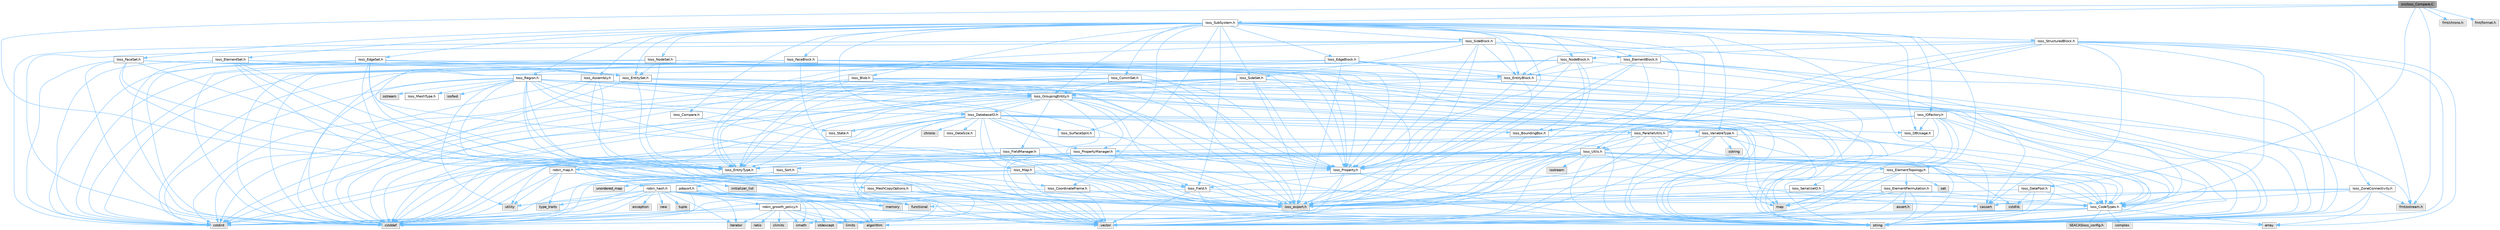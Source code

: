 digraph "src/Ioss_Compare.C"
{
 // INTERACTIVE_SVG=YES
 // LATEX_PDF_SIZE
  bgcolor="transparent";
  edge [fontname=Helvetica,fontsize=10,labelfontname=Helvetica,labelfontsize=10];
  node [fontname=Helvetica,fontsize=10,shape=box,height=0.2,width=0.4];
  Node1 [id="Node000001",label="src/Ioss_Compare.C",height=0.2,width=0.4,color="gray40", fillcolor="grey60", style="filled", fontcolor="black",tooltip=" "];
  Node1 -> Node2 [id="edge1_Node000001_Node000002",color="steelblue1",style="solid",tooltip=" "];
  Node2 [id="Node000002",label="Ioss_DataPool.h",height=0.2,width=0.4,color="grey40", fillcolor="white", style="filled",URL="$Ioss__DataPool_8h.html",tooltip=" "];
  Node2 -> Node3 [id="edge2_Node000002_Node000003",color="steelblue1",style="solid",tooltip=" "];
  Node3 [id="Node000003",label="ioss_export.h",height=0.2,width=0.4,color="grey60", fillcolor="#E0E0E0", style="filled",tooltip=" "];
  Node2 -> Node4 [id="edge3_Node000002_Node000004",color="steelblue1",style="solid",tooltip=" "];
  Node4 [id="Node000004",label="Ioss_CodeTypes.h",height=0.2,width=0.4,color="grey40", fillcolor="white", style="filled",URL="$Ioss__CodeTypes_8h.html",tooltip=" "];
  Node4 -> Node5 [id="edge4_Node000004_Node000005",color="steelblue1",style="solid",tooltip=" "];
  Node5 [id="Node000005",label="array",height=0.2,width=0.4,color="grey60", fillcolor="#E0E0E0", style="filled",tooltip=" "];
  Node4 -> Node6 [id="edge5_Node000004_Node000006",color="steelblue1",style="solid",tooltip=" "];
  Node6 [id="Node000006",label="cstddef",height=0.2,width=0.4,color="grey60", fillcolor="#E0E0E0", style="filled",tooltip=" "];
  Node4 -> Node7 [id="edge6_Node000004_Node000007",color="steelblue1",style="solid",tooltip=" "];
  Node7 [id="Node000007",label="cstdint",height=0.2,width=0.4,color="grey60", fillcolor="#E0E0E0", style="filled",tooltip=" "];
  Node4 -> Node8 [id="edge7_Node000004_Node000008",color="steelblue1",style="solid",tooltip=" "];
  Node8 [id="Node000008",label="string",height=0.2,width=0.4,color="grey60", fillcolor="#E0E0E0", style="filled",tooltip=" "];
  Node4 -> Node9 [id="edge8_Node000004_Node000009",color="steelblue1",style="solid",tooltip=" "];
  Node9 [id="Node000009",label="vector",height=0.2,width=0.4,color="grey60", fillcolor="#E0E0E0", style="filled",tooltip=" "];
  Node4 -> Node10 [id="edge9_Node000004_Node000010",color="steelblue1",style="solid",tooltip=" "];
  Node10 [id="Node000010",label="SEACASIoss_config.h",height=0.2,width=0.4,color="grey60", fillcolor="#E0E0E0", style="filled",tooltip=" "];
  Node4 -> Node11 [id="edge10_Node000004_Node000011",color="steelblue1",style="solid",tooltip=" "];
  Node11 [id="Node000011",label="complex",height=0.2,width=0.4,color="grey60", fillcolor="#E0E0E0", style="filled",tooltip=" "];
  Node2 -> Node12 [id="edge11_Node000002_Node000012",color="steelblue1",style="solid",tooltip=" "];
  Node12 [id="Node000012",label="cstdlib",height=0.2,width=0.4,color="grey60", fillcolor="#E0E0E0", style="filled",tooltip=" "];
  Node2 -> Node9 [id="edge12_Node000002_Node000009",color="steelblue1",style="solid",tooltip=" "];
  Node1 -> Node13 [id="edge13_Node000001_Node000013",color="steelblue1",style="solid",tooltip=" "];
  Node13 [id="Node000013",label="Ioss_MeshCopyOptions.h",height=0.2,width=0.4,color="grey40", fillcolor="white", style="filled",URL="$Ioss__MeshCopyOptions_8h.html",tooltip=" "];
  Node13 -> Node9 [id="edge14_Node000013_Node000009",color="steelblue1",style="solid",tooltip=" "];
  Node13 -> Node3 [id="edge15_Node000013_Node000003",color="steelblue1",style="solid",tooltip=" "];
  Node1 -> Node14 [id="edge16_Node000001_Node000014",color="steelblue1",style="solid",tooltip=" "];
  Node14 [id="Node000014",label="Ioss_SubSystem.h",height=0.2,width=0.4,color="grey40", fillcolor="white", style="filled",URL="$Ioss__SubSystem_8h.html",tooltip=" "];
  Node14 -> Node15 [id="edge17_Node000014_Node000015",color="steelblue1",style="solid",tooltip=" "];
  Node15 [id="Node000015",label="Ioss_Assembly.h",height=0.2,width=0.4,color="grey40", fillcolor="white", style="filled",URL="$Ioss__Assembly_8h.html",tooltip=" "];
  Node15 -> Node3 [id="edge18_Node000015_Node000003",color="steelblue1",style="solid",tooltip=" "];
  Node15 -> Node16 [id="edge19_Node000015_Node000016",color="steelblue1",style="solid",tooltip=" "];
  Node16 [id="Node000016",label="Ioss_EntityType.h",height=0.2,width=0.4,color="grey40", fillcolor="white", style="filled",URL="$Ioss__EntityType_8h.html",tooltip=" "];
  Node15 -> Node17 [id="edge20_Node000015_Node000017",color="steelblue1",style="solid",tooltip=" "];
  Node17 [id="Node000017",label="Ioss_Property.h",height=0.2,width=0.4,color="grey40", fillcolor="white", style="filled",URL="$Ioss__Property_8h.html",tooltip=" "];
  Node17 -> Node3 [id="edge21_Node000017_Node000003",color="steelblue1",style="solid",tooltip=" "];
  Node17 -> Node7 [id="edge22_Node000017_Node000007",color="steelblue1",style="solid",tooltip=" "];
  Node17 -> Node8 [id="edge23_Node000017_Node000008",color="steelblue1",style="solid",tooltip=" "];
  Node17 -> Node9 [id="edge24_Node000017_Node000009",color="steelblue1",style="solid",tooltip=" "];
  Node15 -> Node18 [id="edge25_Node000015_Node000018",color="steelblue1",style="solid",tooltip=" "];
  Node18 [id="Node000018",label="Ioss_GroupingEntity.h",height=0.2,width=0.4,color="grey40", fillcolor="white", style="filled",URL="$Ioss__GroupingEntity_8h.html",tooltip=" "];
  Node18 -> Node3 [id="edge26_Node000018_Node000003",color="steelblue1",style="solid",tooltip=" "];
  Node18 -> Node4 [id="edge27_Node000018_Node000004",color="steelblue1",style="solid",tooltip=" "];
  Node18 -> Node19 [id="edge28_Node000018_Node000019",color="steelblue1",style="solid",tooltip=" "];
  Node19 [id="Node000019",label="Ioss_DatabaseIO.h",height=0.2,width=0.4,color="grey40", fillcolor="white", style="filled",URL="$Ioss__DatabaseIO_8h.html",tooltip=" "];
  Node19 -> Node3 [id="edge29_Node000019_Node000003",color="steelblue1",style="solid",tooltip=" "];
  Node19 -> Node20 [id="edge30_Node000019_Node000020",color="steelblue1",style="solid",tooltip=" "];
  Node20 [id="Node000020",label="Ioss_BoundingBox.h",height=0.2,width=0.4,color="grey40", fillcolor="white", style="filled",URL="$Ioss__BoundingBox_8h.html",tooltip=" "];
  Node20 -> Node3 [id="edge31_Node000020_Node000003",color="steelblue1",style="solid",tooltip=" "];
  Node19 -> Node4 [id="edge32_Node000019_Node000004",color="steelblue1",style="solid",tooltip=" "];
  Node19 -> Node21 [id="edge33_Node000019_Node000021",color="steelblue1",style="solid",tooltip=" "];
  Node21 [id="Node000021",label="Ioss_DBUsage.h",height=0.2,width=0.4,color="grey40", fillcolor="white", style="filled",URL="$Ioss__DBUsage_8h.html",tooltip=" "];
  Node19 -> Node22 [id="edge34_Node000019_Node000022",color="steelblue1",style="solid",tooltip=" "];
  Node22 [id="Node000022",label="Ioss_DataSize.h",height=0.2,width=0.4,color="grey40", fillcolor="white", style="filled",URL="$Ioss__DataSize_8h.html",tooltip=" "];
  Node19 -> Node16 [id="edge35_Node000019_Node000016",color="steelblue1",style="solid",tooltip=" "];
  Node19 -> Node23 [id="edge36_Node000019_Node000023",color="steelblue1",style="solid",tooltip=" "];
  Node23 [id="Node000023",label="Ioss_Map.h",height=0.2,width=0.4,color="grey40", fillcolor="white", style="filled",URL="$Ioss__Map_8h.html",tooltip=" "];
  Node23 -> Node3 [id="edge37_Node000023_Node000003",color="steelblue1",style="solid",tooltip=" "];
  Node23 -> Node4 [id="edge38_Node000023_Node000004",color="steelblue1",style="solid",tooltip=" "];
  Node23 -> Node24 [id="edge39_Node000023_Node000024",color="steelblue1",style="solid",tooltip=" "];
  Node24 [id="Node000024",label="Ioss_Field.h",height=0.2,width=0.4,color="grey40", fillcolor="white", style="filled",URL="$Ioss__Field_8h.html",tooltip=" "];
  Node24 -> Node3 [id="edge40_Node000024_Node000003",color="steelblue1",style="solid",tooltip=" "];
  Node24 -> Node4 [id="edge41_Node000024_Node000004",color="steelblue1",style="solid",tooltip=" "];
  Node24 -> Node6 [id="edge42_Node000024_Node000006",color="steelblue1",style="solid",tooltip=" "];
  Node24 -> Node8 [id="edge43_Node000024_Node000008",color="steelblue1",style="solid",tooltip=" "];
  Node24 -> Node9 [id="edge44_Node000024_Node000009",color="steelblue1",style="solid",tooltip=" "];
  Node23 -> Node6 [id="edge45_Node000023_Node000006",color="steelblue1",style="solid",tooltip=" "];
  Node23 -> Node7 [id="edge46_Node000023_Node000007",color="steelblue1",style="solid",tooltip=" "];
  Node23 -> Node8 [id="edge47_Node000023_Node000008",color="steelblue1",style="solid",tooltip=" "];
  Node23 -> Node9 [id="edge48_Node000023_Node000009",color="steelblue1",style="solid",tooltip=" "];
  Node23 -> Node25 [id="edge49_Node000023_Node000025",color="steelblue1",style="solid",tooltip=" "];
  Node25 [id="Node000025",label="unordered_map",height=0.2,width=0.4,color="grey60", fillcolor="#E0E0E0", style="filled",tooltip=" "];
  Node19 -> Node26 [id="edge50_Node000019_Node000026",color="steelblue1",style="solid",tooltip=" "];
  Node26 [id="Node000026",label="Ioss_ParallelUtils.h",height=0.2,width=0.4,color="grey40", fillcolor="white", style="filled",URL="$Ioss__ParallelUtils_8h.html",tooltip=" "];
  Node26 -> Node3 [id="edge51_Node000026_Node000003",color="steelblue1",style="solid",tooltip=" "];
  Node26 -> Node4 [id="edge52_Node000026_Node000004",color="steelblue1",style="solid",tooltip=" "];
  Node26 -> Node27 [id="edge53_Node000026_Node000027",color="steelblue1",style="solid",tooltip=" "];
  Node27 [id="Node000027",label="Ioss_Utils.h",height=0.2,width=0.4,color="grey40", fillcolor="white", style="filled",URL="$Ioss__Utils_8h.html",tooltip=" "];
  Node27 -> Node3 [id="edge54_Node000027_Node000003",color="steelblue1",style="solid",tooltip=" "];
  Node27 -> Node4 [id="edge55_Node000027_Node000004",color="steelblue1",style="solid",tooltip=" "];
  Node27 -> Node28 [id="edge56_Node000027_Node000028",color="steelblue1",style="solid",tooltip=" "];
  Node28 [id="Node000028",label="Ioss_ElementTopology.h",height=0.2,width=0.4,color="grey40", fillcolor="white", style="filled",URL="$Ioss__ElementTopology_8h.html",tooltip=" "];
  Node28 -> Node3 [id="edge57_Node000028_Node000003",color="steelblue1",style="solid",tooltip=" "];
  Node28 -> Node4 [id="edge58_Node000028_Node000004",color="steelblue1",style="solid",tooltip=" "];
  Node28 -> Node29 [id="edge59_Node000028_Node000029",color="steelblue1",style="solid",tooltip=" "];
  Node29 [id="Node000029",label="Ioss_ElementPermutation.h",height=0.2,width=0.4,color="grey40", fillcolor="white", style="filled",URL="$Ioss__ElementPermutation_8h.html",tooltip=" "];
  Node29 -> Node3 [id="edge60_Node000029_Node000003",color="steelblue1",style="solid",tooltip=" "];
  Node29 -> Node4 [id="edge61_Node000029_Node000004",color="steelblue1",style="solid",tooltip=" "];
  Node29 -> Node30 [id="edge62_Node000029_Node000030",color="steelblue1",style="solid",tooltip=" "];
  Node30 [id="Node000030",label="assert.h",height=0.2,width=0.4,color="grey60", fillcolor="#E0E0E0", style="filled",tooltip=" "];
  Node29 -> Node31 [id="edge63_Node000029_Node000031",color="steelblue1",style="solid",tooltip=" "];
  Node31 [id="Node000031",label="limits",height=0.2,width=0.4,color="grey60", fillcolor="#E0E0E0", style="filled",tooltip=" "];
  Node29 -> Node32 [id="edge64_Node000029_Node000032",color="steelblue1",style="solid",tooltip=" "];
  Node32 [id="Node000032",label="map",height=0.2,width=0.4,color="grey60", fillcolor="#E0E0E0", style="filled",tooltip=" "];
  Node29 -> Node8 [id="edge65_Node000029_Node000008",color="steelblue1",style="solid",tooltip=" "];
  Node29 -> Node9 [id="edge66_Node000029_Node000009",color="steelblue1",style="solid",tooltip=" "];
  Node28 -> Node32 [id="edge67_Node000028_Node000032",color="steelblue1",style="solid",tooltip=" "];
  Node28 -> Node33 [id="edge68_Node000028_Node000033",color="steelblue1",style="solid",tooltip=" "];
  Node33 [id="Node000033",label="set",height=0.2,width=0.4,color="grey60", fillcolor="#E0E0E0", style="filled",tooltip=" "];
  Node28 -> Node8 [id="edge69_Node000028_Node000008",color="steelblue1",style="solid",tooltip=" "];
  Node28 -> Node9 [id="edge70_Node000028_Node000009",color="steelblue1",style="solid",tooltip=" "];
  Node27 -> Node16 [id="edge71_Node000027_Node000016",color="steelblue1",style="solid",tooltip=" "];
  Node27 -> Node24 [id="edge72_Node000027_Node000024",color="steelblue1",style="solid",tooltip=" "];
  Node27 -> Node17 [id="edge73_Node000027_Node000017",color="steelblue1",style="solid",tooltip=" "];
  Node27 -> Node34 [id="edge74_Node000027_Node000034",color="steelblue1",style="solid",tooltip=" "];
  Node34 [id="Node000034",label="Ioss_Sort.h",height=0.2,width=0.4,color="grey40", fillcolor="white", style="filled",URL="$Ioss__Sort_8h.html",tooltip=" "];
  Node34 -> Node35 [id="edge75_Node000034_Node000035",color="steelblue1",style="solid",tooltip=" "];
  Node35 [id="Node000035",label="pdqsort.h",height=0.2,width=0.4,color="grey40", fillcolor="white", style="filled",URL="$pdqsort_8h.html",tooltip=" "];
  Node35 -> Node36 [id="edge76_Node000035_Node000036",color="steelblue1",style="solid",tooltip=" "];
  Node36 [id="Node000036",label="algorithm",height=0.2,width=0.4,color="grey60", fillcolor="#E0E0E0", style="filled",tooltip=" "];
  Node35 -> Node6 [id="edge77_Node000035_Node000006",color="steelblue1",style="solid",tooltip=" "];
  Node35 -> Node37 [id="edge78_Node000035_Node000037",color="steelblue1",style="solid",tooltip=" "];
  Node37 [id="Node000037",label="functional",height=0.2,width=0.4,color="grey60", fillcolor="#E0E0E0", style="filled",tooltip=" "];
  Node35 -> Node38 [id="edge79_Node000035_Node000038",color="steelblue1",style="solid",tooltip=" "];
  Node38 [id="Node000038",label="iterator",height=0.2,width=0.4,color="grey60", fillcolor="#E0E0E0", style="filled",tooltip=" "];
  Node35 -> Node39 [id="edge80_Node000035_Node000039",color="steelblue1",style="solid",tooltip=" "];
  Node39 [id="Node000039",label="utility",height=0.2,width=0.4,color="grey60", fillcolor="#E0E0E0", style="filled",tooltip=" "];
  Node34 -> Node6 [id="edge81_Node000034_Node000006",color="steelblue1",style="solid",tooltip=" "];
  Node34 -> Node9 [id="edge82_Node000034_Node000009",color="steelblue1",style="solid",tooltip=" "];
  Node27 -> Node36 [id="edge83_Node000027_Node000036",color="steelblue1",style="solid",tooltip=" "];
  Node27 -> Node40 [id="edge84_Node000027_Node000040",color="steelblue1",style="solid",tooltip=" "];
  Node40 [id="Node000040",label="cassert",height=0.2,width=0.4,color="grey60", fillcolor="#E0E0E0", style="filled",tooltip=" "];
  Node27 -> Node41 [id="edge85_Node000027_Node000041",color="steelblue1",style="solid",tooltip=" "];
  Node41 [id="Node000041",label="cmath",height=0.2,width=0.4,color="grey60", fillcolor="#E0E0E0", style="filled",tooltip=" "];
  Node27 -> Node6 [id="edge86_Node000027_Node000006",color="steelblue1",style="solid",tooltip=" "];
  Node27 -> Node7 [id="edge87_Node000027_Node000007",color="steelblue1",style="solid",tooltip=" "];
  Node27 -> Node12 [id="edge88_Node000027_Node000012",color="steelblue1",style="solid",tooltip=" "];
  Node27 -> Node42 [id="edge89_Node000027_Node000042",color="steelblue1",style="solid",tooltip=" "];
  Node42 [id="Node000042",label="iostream",height=0.2,width=0.4,color="grey60", fillcolor="#E0E0E0", style="filled",tooltip=" "];
  Node27 -> Node43 [id="edge90_Node000027_Node000043",color="steelblue1",style="solid",tooltip=" "];
  Node43 [id="Node000043",label="stdexcept",height=0.2,width=0.4,color="grey60", fillcolor="#E0E0E0", style="filled",tooltip=" "];
  Node27 -> Node8 [id="edge91_Node000027_Node000008",color="steelblue1",style="solid",tooltip=" "];
  Node27 -> Node9 [id="edge92_Node000027_Node000009",color="steelblue1",style="solid",tooltip=" "];
  Node26 -> Node40 [id="edge93_Node000026_Node000040",color="steelblue1",style="solid",tooltip=" "];
  Node26 -> Node6 [id="edge94_Node000026_Node000006",color="steelblue1",style="solid",tooltip=" "];
  Node26 -> Node8 [id="edge95_Node000026_Node000008",color="steelblue1",style="solid",tooltip=" "];
  Node26 -> Node9 [id="edge96_Node000026_Node000009",color="steelblue1",style="solid",tooltip=" "];
  Node19 -> Node44 [id="edge97_Node000019_Node000044",color="steelblue1",style="solid",tooltip=" "];
  Node44 [id="Node000044",label="Ioss_PropertyManager.h",height=0.2,width=0.4,color="grey40", fillcolor="white", style="filled",URL="$Ioss__PropertyManager_8h.html",tooltip=" "];
  Node44 -> Node3 [id="edge98_Node000044_Node000003",color="steelblue1",style="solid",tooltip=" "];
  Node44 -> Node4 [id="edge99_Node000044_Node000004",color="steelblue1",style="solid",tooltip=" "];
  Node44 -> Node17 [id="edge100_Node000044_Node000017",color="steelblue1",style="solid",tooltip=" "];
  Node44 -> Node6 [id="edge101_Node000044_Node000006",color="steelblue1",style="solid",tooltip=" "];
  Node44 -> Node8 [id="edge102_Node000044_Node000008",color="steelblue1",style="solid",tooltip=" "];
  Node44 -> Node9 [id="edge103_Node000044_Node000009",color="steelblue1",style="solid",tooltip=" "];
  Node44 -> Node45 [id="edge104_Node000044_Node000045",color="steelblue1",style="solid",tooltip=" "];
  Node45 [id="Node000045",label="robin_map.h",height=0.2,width=0.4,color="grey40", fillcolor="white", style="filled",URL="$robin__map_8h.html",tooltip=" "];
  Node45 -> Node6 [id="edge105_Node000045_Node000006",color="steelblue1",style="solid",tooltip=" "];
  Node45 -> Node37 [id="edge106_Node000045_Node000037",color="steelblue1",style="solid",tooltip=" "];
  Node45 -> Node46 [id="edge107_Node000045_Node000046",color="steelblue1",style="solid",tooltip=" "];
  Node46 [id="Node000046",label="initializer_list",height=0.2,width=0.4,color="grey60", fillcolor="#E0E0E0", style="filled",tooltip=" "];
  Node45 -> Node47 [id="edge108_Node000045_Node000047",color="steelblue1",style="solid",tooltip=" "];
  Node47 [id="Node000047",label="memory",height=0.2,width=0.4,color="grey60", fillcolor="#E0E0E0", style="filled",tooltip=" "];
  Node45 -> Node48 [id="edge109_Node000045_Node000048",color="steelblue1",style="solid",tooltip=" "];
  Node48 [id="Node000048",label="type_traits",height=0.2,width=0.4,color="grey60", fillcolor="#E0E0E0", style="filled",tooltip=" "];
  Node45 -> Node39 [id="edge110_Node000045_Node000039",color="steelblue1",style="solid",tooltip=" "];
  Node45 -> Node49 [id="edge111_Node000045_Node000049",color="steelblue1",style="solid",tooltip=" "];
  Node49 [id="Node000049",label="robin_hash.h",height=0.2,width=0.4,color="grey40", fillcolor="white", style="filled",URL="$robin__hash_8h.html",tooltip=" "];
  Node49 -> Node36 [id="edge112_Node000049_Node000036",color="steelblue1",style="solid",tooltip=" "];
  Node49 -> Node40 [id="edge113_Node000049_Node000040",color="steelblue1",style="solid",tooltip=" "];
  Node49 -> Node41 [id="edge114_Node000049_Node000041",color="steelblue1",style="solid",tooltip=" "];
  Node49 -> Node6 [id="edge115_Node000049_Node000006",color="steelblue1",style="solid",tooltip=" "];
  Node49 -> Node7 [id="edge116_Node000049_Node000007",color="steelblue1",style="solid",tooltip=" "];
  Node49 -> Node50 [id="edge117_Node000049_Node000050",color="steelblue1",style="solid",tooltip=" "];
  Node50 [id="Node000050",label="exception",height=0.2,width=0.4,color="grey60", fillcolor="#E0E0E0", style="filled",tooltip=" "];
  Node49 -> Node38 [id="edge118_Node000049_Node000038",color="steelblue1",style="solid",tooltip=" "];
  Node49 -> Node31 [id="edge119_Node000049_Node000031",color="steelblue1",style="solid",tooltip=" "];
  Node49 -> Node47 [id="edge120_Node000049_Node000047",color="steelblue1",style="solid",tooltip=" "];
  Node49 -> Node51 [id="edge121_Node000049_Node000051",color="steelblue1",style="solid",tooltip=" "];
  Node51 [id="Node000051",label="new",height=0.2,width=0.4,color="grey60", fillcolor="#E0E0E0", style="filled",tooltip=" "];
  Node49 -> Node43 [id="edge122_Node000049_Node000043",color="steelblue1",style="solid",tooltip=" "];
  Node49 -> Node52 [id="edge123_Node000049_Node000052",color="steelblue1",style="solid",tooltip=" "];
  Node52 [id="Node000052",label="tuple",height=0.2,width=0.4,color="grey60", fillcolor="#E0E0E0", style="filled",tooltip=" "];
  Node49 -> Node48 [id="edge124_Node000049_Node000048",color="steelblue1",style="solid",tooltip=" "];
  Node49 -> Node39 [id="edge125_Node000049_Node000039",color="steelblue1",style="solid",tooltip=" "];
  Node49 -> Node9 [id="edge126_Node000049_Node000009",color="steelblue1",style="solid",tooltip=" "];
  Node49 -> Node53 [id="edge127_Node000049_Node000053",color="steelblue1",style="solid",tooltip=" "];
  Node53 [id="Node000053",label="robin_growth_policy.h",height=0.2,width=0.4,color="grey40", fillcolor="white", style="filled",URL="$robin__growth__policy_8h.html",tooltip=" "];
  Node53 -> Node36 [id="edge128_Node000053_Node000036",color="steelblue1",style="solid",tooltip=" "];
  Node53 -> Node5 [id="edge129_Node000053_Node000005",color="steelblue1",style="solid",tooltip=" "];
  Node53 -> Node54 [id="edge130_Node000053_Node000054",color="steelblue1",style="solid",tooltip=" "];
  Node54 [id="Node000054",label="climits",height=0.2,width=0.4,color="grey60", fillcolor="#E0E0E0", style="filled",tooltip=" "];
  Node53 -> Node41 [id="edge131_Node000053_Node000041",color="steelblue1",style="solid",tooltip=" "];
  Node53 -> Node6 [id="edge132_Node000053_Node000006",color="steelblue1",style="solid",tooltip=" "];
  Node53 -> Node7 [id="edge133_Node000053_Node000007",color="steelblue1",style="solid",tooltip=" "];
  Node53 -> Node38 [id="edge134_Node000053_Node000038",color="steelblue1",style="solid",tooltip=" "];
  Node53 -> Node31 [id="edge135_Node000053_Node000031",color="steelblue1",style="solid",tooltip=" "];
  Node53 -> Node55 [id="edge136_Node000053_Node000055",color="steelblue1",style="solid",tooltip=" "];
  Node55 [id="Node000055",label="ratio",height=0.2,width=0.4,color="grey60", fillcolor="#E0E0E0", style="filled",tooltip=" "];
  Node53 -> Node43 [id="edge137_Node000053_Node000043",color="steelblue1",style="solid",tooltip=" "];
  Node19 -> Node56 [id="edge138_Node000019_Node000056",color="steelblue1",style="solid",tooltip=" "];
  Node56 [id="Node000056",label="Ioss_State.h",height=0.2,width=0.4,color="grey40", fillcolor="white", style="filled",URL="$Ioss__State_8h.html",tooltip=" "];
  Node19 -> Node57 [id="edge139_Node000019_Node000057",color="steelblue1",style="solid",tooltip=" "];
  Node57 [id="Node000057",label="Ioss_SurfaceSplit.h",height=0.2,width=0.4,color="grey40", fillcolor="white", style="filled",URL="$Ioss__SurfaceSplit_8h.html",tooltip=" "];
  Node19 -> Node58 [id="edge140_Node000019_Node000058",color="steelblue1",style="solid",tooltip=" "];
  Node58 [id="Node000058",label="chrono",height=0.2,width=0.4,color="grey60", fillcolor="#E0E0E0", style="filled",tooltip=" "];
  Node19 -> Node6 [id="edge141_Node000019_Node000006",color="steelblue1",style="solid",tooltip=" "];
  Node19 -> Node7 [id="edge142_Node000019_Node000007",color="steelblue1",style="solid",tooltip=" "];
  Node19 -> Node32 [id="edge143_Node000019_Node000032",color="steelblue1",style="solid",tooltip=" "];
  Node19 -> Node8 [id="edge144_Node000019_Node000008",color="steelblue1",style="solid",tooltip=" "];
  Node19 -> Node39 [id="edge145_Node000019_Node000039",color="steelblue1",style="solid",tooltip=" "];
  Node19 -> Node9 [id="edge146_Node000019_Node000009",color="steelblue1",style="solid",tooltip=" "];
  Node18 -> Node16 [id="edge147_Node000018_Node000016",color="steelblue1",style="solid",tooltip=" "];
  Node18 -> Node24 [id="edge148_Node000018_Node000024",color="steelblue1",style="solid",tooltip=" "];
  Node18 -> Node59 [id="edge149_Node000018_Node000059",color="steelblue1",style="solid",tooltip=" "];
  Node59 [id="Node000059",label="Ioss_FieldManager.h",height=0.2,width=0.4,color="grey40", fillcolor="white", style="filled",URL="$Ioss__FieldManager_8h.html",tooltip=" "];
  Node59 -> Node3 [id="edge150_Node000059_Node000003",color="steelblue1",style="solid",tooltip=" "];
  Node59 -> Node4 [id="edge151_Node000059_Node000004",color="steelblue1",style="solid",tooltip=" "];
  Node59 -> Node24 [id="edge152_Node000059_Node000024",color="steelblue1",style="solid",tooltip=" "];
  Node59 -> Node6 [id="edge153_Node000059_Node000006",color="steelblue1",style="solid",tooltip=" "];
  Node59 -> Node8 [id="edge154_Node000059_Node000008",color="steelblue1",style="solid",tooltip=" "];
  Node59 -> Node9 [id="edge155_Node000059_Node000009",color="steelblue1",style="solid",tooltip=" "];
  Node59 -> Node45 [id="edge156_Node000059_Node000045",color="steelblue1",style="solid",tooltip=" "];
  Node18 -> Node17 [id="edge157_Node000018_Node000017",color="steelblue1",style="solid",tooltip=" "];
  Node18 -> Node44 [id="edge158_Node000018_Node000044",color="steelblue1",style="solid",tooltip=" "];
  Node18 -> Node56 [id="edge159_Node000018_Node000056",color="steelblue1",style="solid",tooltip=" "];
  Node18 -> Node60 [id="edge160_Node000018_Node000060",color="steelblue1",style="solid",tooltip=" "];
  Node60 [id="Node000060",label="Ioss_VariableType.h",height=0.2,width=0.4,color="grey40", fillcolor="white", style="filled",URL="$Ioss__VariableType_8h.html",tooltip=" "];
  Node60 -> Node3 [id="edge161_Node000060_Node000003",color="steelblue1",style="solid",tooltip=" "];
  Node60 -> Node4 [id="edge162_Node000060_Node000004",color="steelblue1",style="solid",tooltip=" "];
  Node60 -> Node27 [id="edge163_Node000060_Node000027",color="steelblue1",style="solid",tooltip=" "];
  Node60 -> Node61 [id="edge164_Node000060_Node000061",color="steelblue1",style="solid",tooltip=" "];
  Node61 [id="Node000061",label="cstring",height=0.2,width=0.4,color="grey60", fillcolor="#E0E0E0", style="filled",tooltip=" "];
  Node60 -> Node37 [id="edge165_Node000060_Node000037",color="steelblue1",style="solid",tooltip=" "];
  Node60 -> Node32 [id="edge166_Node000060_Node000032",color="steelblue1",style="solid",tooltip=" "];
  Node60 -> Node8 [id="edge167_Node000060_Node000008",color="steelblue1",style="solid",tooltip=" "];
  Node60 -> Node9 [id="edge168_Node000060_Node000009",color="steelblue1",style="solid",tooltip=" "];
  Node18 -> Node6 [id="edge169_Node000018_Node000006",color="steelblue1",style="solid",tooltip=" "];
  Node18 -> Node7 [id="edge170_Node000018_Node000007",color="steelblue1",style="solid",tooltip=" "];
  Node18 -> Node8 [id="edge171_Node000018_Node000008",color="steelblue1",style="solid",tooltip=" "];
  Node18 -> Node9 [id="edge172_Node000018_Node000009",color="steelblue1",style="solid",tooltip=" "];
  Node15 -> Node6 [id="edge173_Node000015_Node000006",color="steelblue1",style="solid",tooltip=" "];
  Node15 -> Node7 [id="edge174_Node000015_Node000007",color="steelblue1",style="solid",tooltip=" "];
  Node15 -> Node8 [id="edge175_Node000015_Node000008",color="steelblue1",style="solid",tooltip=" "];
  Node14 -> Node62 [id="edge176_Node000014_Node000062",color="steelblue1",style="solid",tooltip=" "];
  Node62 [id="Node000062",label="Ioss_Blob.h",height=0.2,width=0.4,color="grey40", fillcolor="white", style="filled",URL="$Ioss__Blob_8h.html",tooltip=" "];
  Node62 -> Node3 [id="edge177_Node000062_Node000003",color="steelblue1",style="solid",tooltip=" "];
  Node62 -> Node16 [id="edge178_Node000062_Node000016",color="steelblue1",style="solid",tooltip=" "];
  Node62 -> Node17 [id="edge179_Node000062_Node000017",color="steelblue1",style="solid",tooltip=" "];
  Node62 -> Node18 [id="edge180_Node000062_Node000018",color="steelblue1",style="solid",tooltip=" "];
  Node62 -> Node6 [id="edge181_Node000062_Node000006",color="steelblue1",style="solid",tooltip=" "];
  Node62 -> Node7 [id="edge182_Node000062_Node000007",color="steelblue1",style="solid",tooltip=" "];
  Node62 -> Node8 [id="edge183_Node000062_Node000008",color="steelblue1",style="solid",tooltip=" "];
  Node14 -> Node63 [id="edge184_Node000014_Node000063",color="steelblue1",style="solid",tooltip=" "];
  Node63 [id="Node000063",label="Ioss_CommSet.h",height=0.2,width=0.4,color="grey40", fillcolor="white", style="filled",URL="$Ioss__CommSet_8h.html",tooltip=" "];
  Node63 -> Node3 [id="edge185_Node000063_Node000003",color="steelblue1",style="solid",tooltip=" "];
  Node63 -> Node16 [id="edge186_Node000063_Node000016",color="steelblue1",style="solid",tooltip=" "];
  Node63 -> Node18 [id="edge187_Node000063_Node000018",color="steelblue1",style="solid",tooltip=" "];
  Node63 -> Node17 [id="edge188_Node000063_Node000017",color="steelblue1",style="solid",tooltip=" "];
  Node63 -> Node6 [id="edge189_Node000063_Node000006",color="steelblue1",style="solid",tooltip=" "];
  Node63 -> Node7 [id="edge190_Node000063_Node000007",color="steelblue1",style="solid",tooltip=" "];
  Node63 -> Node8 [id="edge191_Node000063_Node000008",color="steelblue1",style="solid",tooltip=" "];
  Node14 -> Node64 [id="edge192_Node000014_Node000064",color="steelblue1",style="solid",tooltip=" "];
  Node64 [id="Node000064",label="Ioss_Compare.h",height=0.2,width=0.4,color="grey40", fillcolor="white", style="filled",URL="$Ioss__Compare_8h.html",tooltip=" "];
  Node64 -> Node3 [id="edge193_Node000064_Node000003",color="steelblue1",style="solid",tooltip=" "];
  Node14 -> Node65 [id="edge194_Node000014_Node000065",color="steelblue1",style="solid",tooltip=" "];
  Node65 [id="Node000065",label="Ioss_CoordinateFrame.h",height=0.2,width=0.4,color="grey40", fillcolor="white", style="filled",URL="$Ioss__CoordinateFrame_8h.html",tooltip=" "];
  Node65 -> Node3 [id="edge195_Node000065_Node000003",color="steelblue1",style="solid",tooltip=" "];
  Node65 -> Node7 [id="edge196_Node000065_Node000007",color="steelblue1",style="solid",tooltip=" "];
  Node65 -> Node9 [id="edge197_Node000065_Node000009",color="steelblue1",style="solid",tooltip=" "];
  Node14 -> Node21 [id="edge198_Node000014_Node000021",color="steelblue1",style="solid",tooltip=" "];
  Node14 -> Node19 [id="edge199_Node000014_Node000019",color="steelblue1",style="solid",tooltip=" "];
  Node14 -> Node66 [id="edge200_Node000014_Node000066",color="steelblue1",style="solid",tooltip=" "];
  Node66 [id="Node000066",label="Ioss_EdgeBlock.h",height=0.2,width=0.4,color="grey40", fillcolor="white", style="filled",URL="$Ioss__EdgeBlock_8h.html",tooltip=" "];
  Node66 -> Node3 [id="edge201_Node000066_Node000003",color="steelblue1",style="solid",tooltip=" "];
  Node66 -> Node16 [id="edge202_Node000066_Node000016",color="steelblue1",style="solid",tooltip=" "];
  Node66 -> Node67 [id="edge203_Node000066_Node000067",color="steelblue1",style="solid",tooltip=" "];
  Node67 [id="Node000067",label="Ioss_EntityBlock.h",height=0.2,width=0.4,color="grey40", fillcolor="white", style="filled",URL="$Ioss__EntityBlock_8h.html",tooltip=" "];
  Node67 -> Node3 [id="edge204_Node000067_Node000003",color="steelblue1",style="solid",tooltip=" "];
  Node67 -> Node18 [id="edge205_Node000067_Node000018",color="steelblue1",style="solid",tooltip=" "];
  Node67 -> Node17 [id="edge206_Node000067_Node000017",color="steelblue1",style="solid",tooltip=" "];
  Node67 -> Node6 [id="edge207_Node000067_Node000006",color="steelblue1",style="solid",tooltip=" "];
  Node67 -> Node8 [id="edge208_Node000067_Node000008",color="steelblue1",style="solid",tooltip=" "];
  Node66 -> Node17 [id="edge209_Node000066_Node000017",color="steelblue1",style="solid",tooltip=" "];
  Node66 -> Node6 [id="edge210_Node000066_Node000006",color="steelblue1",style="solid",tooltip=" "];
  Node66 -> Node7 [id="edge211_Node000066_Node000007",color="steelblue1",style="solid",tooltip=" "];
  Node66 -> Node8 [id="edge212_Node000066_Node000008",color="steelblue1",style="solid",tooltip=" "];
  Node14 -> Node68 [id="edge213_Node000014_Node000068",color="steelblue1",style="solid",tooltip=" "];
  Node68 [id="Node000068",label="Ioss_EdgeSet.h",height=0.2,width=0.4,color="grey40", fillcolor="white", style="filled",URL="$Ioss__EdgeSet_8h.html",tooltip=" "];
  Node68 -> Node3 [id="edge214_Node000068_Node000003",color="steelblue1",style="solid",tooltip=" "];
  Node68 -> Node16 [id="edge215_Node000068_Node000016",color="steelblue1",style="solid",tooltip=" "];
  Node68 -> Node17 [id="edge216_Node000068_Node000017",color="steelblue1",style="solid",tooltip=" "];
  Node68 -> Node69 [id="edge217_Node000068_Node000069",color="steelblue1",style="solid",tooltip=" "];
  Node69 [id="Node000069",label="Ioss_EntitySet.h",height=0.2,width=0.4,color="grey40", fillcolor="white", style="filled",URL="$Ioss__EntitySet_8h.html",tooltip=" "];
  Node69 -> Node3 [id="edge218_Node000069_Node000003",color="steelblue1",style="solid",tooltip=" "];
  Node69 -> Node18 [id="edge219_Node000069_Node000018",color="steelblue1",style="solid",tooltip=" "];
  Node69 -> Node17 [id="edge220_Node000069_Node000017",color="steelblue1",style="solid",tooltip=" "];
  Node69 -> Node6 [id="edge221_Node000069_Node000006",color="steelblue1",style="solid",tooltip=" "];
  Node69 -> Node8 [id="edge222_Node000069_Node000008",color="steelblue1",style="solid",tooltip=" "];
  Node68 -> Node6 [id="edge223_Node000068_Node000006",color="steelblue1",style="solid",tooltip=" "];
  Node68 -> Node7 [id="edge224_Node000068_Node000007",color="steelblue1",style="solid",tooltip=" "];
  Node68 -> Node8 [id="edge225_Node000068_Node000008",color="steelblue1",style="solid",tooltip=" "];
  Node68 -> Node9 [id="edge226_Node000068_Node000009",color="steelblue1",style="solid",tooltip=" "];
  Node14 -> Node70 [id="edge227_Node000014_Node000070",color="steelblue1",style="solid",tooltip=" "];
  Node70 [id="Node000070",label="Ioss_ElementBlock.h",height=0.2,width=0.4,color="grey40", fillcolor="white", style="filled",URL="$Ioss__ElementBlock_8h.html",tooltip=" "];
  Node70 -> Node3 [id="edge228_Node000070_Node000003",color="steelblue1",style="solid",tooltip=" "];
  Node70 -> Node20 [id="edge229_Node000070_Node000020",color="steelblue1",style="solid",tooltip=" "];
  Node70 -> Node4 [id="edge230_Node000070_Node000004",color="steelblue1",style="solid",tooltip=" "];
  Node70 -> Node67 [id="edge231_Node000070_Node000067",color="steelblue1",style="solid",tooltip=" "];
  Node70 -> Node17 [id="edge232_Node000070_Node000017",color="steelblue1",style="solid",tooltip=" "];
  Node70 -> Node40 [id="edge233_Node000070_Node000040",color="steelblue1",style="solid",tooltip=" "];
  Node70 -> Node8 [id="edge234_Node000070_Node000008",color="steelblue1",style="solid",tooltip=" "];
  Node14 -> Node71 [id="edge235_Node000014_Node000071",color="steelblue1",style="solid",tooltip=" "];
  Node71 [id="Node000071",label="Ioss_ElementSet.h",height=0.2,width=0.4,color="grey40", fillcolor="white", style="filled",URL="$Ioss__ElementSet_8h.html",tooltip=" "];
  Node71 -> Node3 [id="edge236_Node000071_Node000003",color="steelblue1",style="solid",tooltip=" "];
  Node71 -> Node16 [id="edge237_Node000071_Node000016",color="steelblue1",style="solid",tooltip=" "];
  Node71 -> Node17 [id="edge238_Node000071_Node000017",color="steelblue1",style="solid",tooltip=" "];
  Node71 -> Node69 [id="edge239_Node000071_Node000069",color="steelblue1",style="solid",tooltip=" "];
  Node71 -> Node6 [id="edge240_Node000071_Node000006",color="steelblue1",style="solid",tooltip=" "];
  Node71 -> Node7 [id="edge241_Node000071_Node000007",color="steelblue1",style="solid",tooltip=" "];
  Node71 -> Node8 [id="edge242_Node000071_Node000008",color="steelblue1",style="solid",tooltip=" "];
  Node71 -> Node9 [id="edge243_Node000071_Node000009",color="steelblue1",style="solid",tooltip=" "];
  Node14 -> Node28 [id="edge244_Node000014_Node000028",color="steelblue1",style="solid",tooltip=" "];
  Node14 -> Node67 [id="edge245_Node000014_Node000067",color="steelblue1",style="solid",tooltip=" "];
  Node14 -> Node69 [id="edge246_Node000014_Node000069",color="steelblue1",style="solid",tooltip=" "];
  Node14 -> Node72 [id="edge247_Node000014_Node000072",color="steelblue1",style="solid",tooltip=" "];
  Node72 [id="Node000072",label="Ioss_FaceBlock.h",height=0.2,width=0.4,color="grey40", fillcolor="white", style="filled",URL="$Ioss__FaceBlock_8h.html",tooltip=" "];
  Node72 -> Node3 [id="edge248_Node000072_Node000003",color="steelblue1",style="solid",tooltip=" "];
  Node72 -> Node16 [id="edge249_Node000072_Node000016",color="steelblue1",style="solid",tooltip=" "];
  Node72 -> Node67 [id="edge250_Node000072_Node000067",color="steelblue1",style="solid",tooltip=" "];
  Node72 -> Node17 [id="edge251_Node000072_Node000017",color="steelblue1",style="solid",tooltip=" "];
  Node72 -> Node6 [id="edge252_Node000072_Node000006",color="steelblue1",style="solid",tooltip=" "];
  Node72 -> Node7 [id="edge253_Node000072_Node000007",color="steelblue1",style="solid",tooltip=" "];
  Node72 -> Node8 [id="edge254_Node000072_Node000008",color="steelblue1",style="solid",tooltip=" "];
  Node14 -> Node73 [id="edge255_Node000014_Node000073",color="steelblue1",style="solid",tooltip=" "];
  Node73 [id="Node000073",label="Ioss_FaceSet.h",height=0.2,width=0.4,color="grey40", fillcolor="white", style="filled",URL="$Ioss__FaceSet_8h.html",tooltip=" "];
  Node73 -> Node3 [id="edge256_Node000073_Node000003",color="steelblue1",style="solid",tooltip=" "];
  Node73 -> Node16 [id="edge257_Node000073_Node000016",color="steelblue1",style="solid",tooltip=" "];
  Node73 -> Node17 [id="edge258_Node000073_Node000017",color="steelblue1",style="solid",tooltip=" "];
  Node73 -> Node69 [id="edge259_Node000073_Node000069",color="steelblue1",style="solid",tooltip=" "];
  Node73 -> Node6 [id="edge260_Node000073_Node000006",color="steelblue1",style="solid",tooltip=" "];
  Node73 -> Node7 [id="edge261_Node000073_Node000007",color="steelblue1",style="solid",tooltip=" "];
  Node73 -> Node8 [id="edge262_Node000073_Node000008",color="steelblue1",style="solid",tooltip=" "];
  Node73 -> Node9 [id="edge263_Node000073_Node000009",color="steelblue1",style="solid",tooltip=" "];
  Node14 -> Node24 [id="edge264_Node000014_Node000024",color="steelblue1",style="solid",tooltip=" "];
  Node14 -> Node18 [id="edge265_Node000014_Node000018",color="steelblue1",style="solid",tooltip=" "];
  Node14 -> Node74 [id="edge266_Node000014_Node000074",color="steelblue1",style="solid",tooltip=" "];
  Node74 [id="Node000074",label="Ioss_IOFactory.h",height=0.2,width=0.4,color="grey40", fillcolor="white", style="filled",URL="$Ioss__IOFactory_8h.html",tooltip=" "];
  Node74 -> Node3 [id="edge267_Node000074_Node000003",color="steelblue1",style="solid",tooltip=" "];
  Node74 -> Node4 [id="edge268_Node000074_Node000004",color="steelblue1",style="solid",tooltip=" "];
  Node74 -> Node8 [id="edge269_Node000074_Node000008",color="steelblue1",style="solid",tooltip=" "];
  Node74 -> Node21 [id="edge270_Node000074_Node000021",color="steelblue1",style="solid",tooltip=" "];
  Node74 -> Node26 [id="edge271_Node000074_Node000026",color="steelblue1",style="solid",tooltip=" "];
  Node74 -> Node44 [id="edge272_Node000074_Node000044",color="steelblue1",style="solid",tooltip=" "];
  Node74 -> Node32 [id="edge273_Node000074_Node000032",color="steelblue1",style="solid",tooltip=" "];
  Node74 -> Node9 [id="edge274_Node000074_Node000009",color="steelblue1",style="solid",tooltip=" "];
  Node14 -> Node75 [id="edge275_Node000014_Node000075",color="steelblue1",style="solid",tooltip=" "];
  Node75 [id="Node000075",label="Ioss_NodeBlock.h",height=0.2,width=0.4,color="grey40", fillcolor="white", style="filled",URL="$Ioss__NodeBlock_8h.html",tooltip=" "];
  Node75 -> Node3 [id="edge276_Node000075_Node000003",color="steelblue1",style="solid",tooltip=" "];
  Node75 -> Node20 [id="edge277_Node000075_Node000020",color="steelblue1",style="solid",tooltip=" "];
  Node75 -> Node67 [id="edge278_Node000075_Node000067",color="steelblue1",style="solid",tooltip=" "];
  Node75 -> Node16 [id="edge279_Node000075_Node000016",color="steelblue1",style="solid",tooltip=" "];
  Node75 -> Node17 [id="edge280_Node000075_Node000017",color="steelblue1",style="solid",tooltip=" "];
  Node75 -> Node6 [id="edge281_Node000075_Node000006",color="steelblue1",style="solid",tooltip=" "];
  Node75 -> Node7 [id="edge282_Node000075_Node000007",color="steelblue1",style="solid",tooltip=" "];
  Node75 -> Node8 [id="edge283_Node000075_Node000008",color="steelblue1",style="solid",tooltip=" "];
  Node14 -> Node76 [id="edge284_Node000014_Node000076",color="steelblue1",style="solid",tooltip=" "];
  Node76 [id="Node000076",label="Ioss_NodeSet.h",height=0.2,width=0.4,color="grey40", fillcolor="white", style="filled",URL="$Ioss__NodeSet_8h.html",tooltip=" "];
  Node76 -> Node3 [id="edge285_Node000076_Node000003",color="steelblue1",style="solid",tooltip=" "];
  Node76 -> Node16 [id="edge286_Node000076_Node000016",color="steelblue1",style="solid",tooltip=" "];
  Node76 -> Node17 [id="edge287_Node000076_Node000017",color="steelblue1",style="solid",tooltip=" "];
  Node76 -> Node69 [id="edge288_Node000076_Node000069",color="steelblue1",style="solid",tooltip=" "];
  Node76 -> Node6 [id="edge289_Node000076_Node000006",color="steelblue1",style="solid",tooltip=" "];
  Node76 -> Node7 [id="edge290_Node000076_Node000007",color="steelblue1",style="solid",tooltip=" "];
  Node76 -> Node8 [id="edge291_Node000076_Node000008",color="steelblue1",style="solid",tooltip=" "];
  Node14 -> Node17 [id="edge292_Node000014_Node000017",color="steelblue1",style="solid",tooltip=" "];
  Node14 -> Node77 [id="edge293_Node000014_Node000077",color="steelblue1",style="solid",tooltip=" "];
  Node77 [id="Node000077",label="Ioss_Region.h",height=0.2,width=0.4,color="grey40", fillcolor="white", style="filled",URL="$Ioss__Region_8h.html",tooltip=" "];
  Node77 -> Node3 [id="edge294_Node000077_Node000003",color="steelblue1",style="solid",tooltip=" "];
  Node77 -> Node65 [id="edge295_Node000077_Node000065",color="steelblue1",style="solid",tooltip=" "];
  Node77 -> Node19 [id="edge296_Node000077_Node000019",color="steelblue1",style="solid",tooltip=" "];
  Node77 -> Node16 [id="edge297_Node000077_Node000016",color="steelblue1",style="solid",tooltip=" "];
  Node77 -> Node24 [id="edge298_Node000077_Node000024",color="steelblue1",style="solid",tooltip=" "];
  Node77 -> Node18 [id="edge299_Node000077_Node000018",color="steelblue1",style="solid",tooltip=" "];
  Node77 -> Node78 [id="edge300_Node000077_Node000078",color="steelblue1",style="solid",tooltip=" "];
  Node78 [id="Node000078",label="Ioss_MeshType.h",height=0.2,width=0.4,color="grey40", fillcolor="white", style="filled",URL="$Ioss__MeshType_8h.html",tooltip=" "];
  Node77 -> Node17 [id="edge301_Node000077_Node000017",color="steelblue1",style="solid",tooltip=" "];
  Node77 -> Node56 [id="edge302_Node000077_Node000056",color="steelblue1",style="solid",tooltip=" "];
  Node77 -> Node6 [id="edge303_Node000077_Node000006",color="steelblue1",style="solid",tooltip=" "];
  Node77 -> Node7 [id="edge304_Node000077_Node000007",color="steelblue1",style="solid",tooltip=" "];
  Node77 -> Node37 [id="edge305_Node000077_Node000037",color="steelblue1",style="solid",tooltip=" "];
  Node77 -> Node79 [id="edge306_Node000077_Node000079",color="steelblue1",style="solid",tooltip=" "];
  Node79 [id="Node000079",label="iosfwd",height=0.2,width=0.4,color="grey60", fillcolor="#E0E0E0", style="filled",tooltip=" "];
  Node77 -> Node32 [id="edge307_Node000077_Node000032",color="steelblue1",style="solid",tooltip=" "];
  Node77 -> Node8 [id="edge308_Node000077_Node000008",color="steelblue1",style="solid",tooltip=" "];
  Node77 -> Node39 [id="edge309_Node000077_Node000039",color="steelblue1",style="solid",tooltip=" "];
  Node77 -> Node9 [id="edge310_Node000077_Node000009",color="steelblue1",style="solid",tooltip=" "];
  Node77 -> Node80 [id="edge311_Node000077_Node000080",color="steelblue1",style="solid",tooltip=" "];
  Node80 [id="Node000080",label="sstream",height=0.2,width=0.4,color="grey60", fillcolor="#E0E0E0", style="filled",tooltip=" "];
  Node77 -> Node81 [id="edge312_Node000077_Node000081",color="steelblue1",style="solid",tooltip=" "];
  Node81 [id="Node000081",label="fmt/ostream.h",height=0.2,width=0.4,color="grey60", fillcolor="#E0E0E0", style="filled",tooltip=" "];
  Node14 -> Node82 [id="edge313_Node000014_Node000082",color="steelblue1",style="solid",tooltip=" "];
  Node82 [id="Node000082",label="Ioss_SerializeIO.h",height=0.2,width=0.4,color="grey40", fillcolor="white", style="filled",URL="$Ioss__SerializeIO_8h.html",tooltip=" "];
  Node82 -> Node3 [id="edge314_Node000082_Node000003",color="steelblue1",style="solid",tooltip=" "];
  Node82 -> Node4 [id="edge315_Node000082_Node000004",color="steelblue1",style="solid",tooltip=" "];
  Node14 -> Node83 [id="edge316_Node000014_Node000083",color="steelblue1",style="solid",tooltip=" "];
  Node83 [id="Node000083",label="Ioss_SideBlock.h",height=0.2,width=0.4,color="grey40", fillcolor="white", style="filled",URL="$Ioss__SideBlock_8h.html",tooltip=" "];
  Node83 -> Node3 [id="edge317_Node000083_Node000003",color="steelblue1",style="solid",tooltip=" "];
  Node83 -> Node70 [id="edge318_Node000083_Node000070",color="steelblue1",style="solid",tooltip=" "];
  Node83 -> Node67 [id="edge319_Node000083_Node000067",color="steelblue1",style="solid",tooltip=" "];
  Node83 -> Node16 [id="edge320_Node000083_Node000016",color="steelblue1",style="solid",tooltip=" "];
  Node83 -> Node17 [id="edge321_Node000083_Node000017",color="steelblue1",style="solid",tooltip=" "];
  Node83 -> Node84 [id="edge322_Node000083_Node000084",color="steelblue1",style="solid",tooltip=" "];
  Node84 [id="Node000084",label="Ioss_SideSet.h",height=0.2,width=0.4,color="grey40", fillcolor="white", style="filled",URL="$Ioss__SideSet_8h.html",tooltip=" "];
  Node84 -> Node3 [id="edge323_Node000084_Node000003",color="steelblue1",style="solid",tooltip=" "];
  Node84 -> Node16 [id="edge324_Node000084_Node000016",color="steelblue1",style="solid",tooltip=" "];
  Node84 -> Node18 [id="edge325_Node000084_Node000018",color="steelblue1",style="solid",tooltip=" "];
  Node84 -> Node17 [id="edge326_Node000084_Node000017",color="steelblue1",style="solid",tooltip=" "];
  Node84 -> Node6 [id="edge327_Node000084_Node000006",color="steelblue1",style="solid",tooltip=" "];
  Node84 -> Node7 [id="edge328_Node000084_Node000007",color="steelblue1",style="solid",tooltip=" "];
  Node84 -> Node8 [id="edge329_Node000084_Node000008",color="steelblue1",style="solid",tooltip=" "];
  Node84 -> Node9 [id="edge330_Node000084_Node000009",color="steelblue1",style="solid",tooltip=" "];
  Node83 -> Node6 [id="edge331_Node000083_Node000006",color="steelblue1",style="solid",tooltip=" "];
  Node83 -> Node7 [id="edge332_Node000083_Node000007",color="steelblue1",style="solid",tooltip=" "];
  Node83 -> Node8 [id="edge333_Node000083_Node000008",color="steelblue1",style="solid",tooltip=" "];
  Node83 -> Node9 [id="edge334_Node000083_Node000009",color="steelblue1",style="solid",tooltip=" "];
  Node14 -> Node84 [id="edge335_Node000014_Node000084",color="steelblue1",style="solid",tooltip=" "];
  Node14 -> Node85 [id="edge336_Node000014_Node000085",color="steelblue1",style="solid",tooltip=" "];
  Node85 [id="Node000085",label="Ioss_StructuredBlock.h",height=0.2,width=0.4,color="grey40", fillcolor="white", style="filled",URL="$Ioss__StructuredBlock_8h.html",tooltip=" "];
  Node85 -> Node3 [id="edge337_Node000085_Node000003",color="steelblue1",style="solid",tooltip=" "];
  Node85 -> Node20 [id="edge338_Node000085_Node000020",color="steelblue1",style="solid",tooltip=" "];
  Node85 -> Node4 [id="edge339_Node000085_Node000004",color="steelblue1",style="solid",tooltip=" "];
  Node85 -> Node67 [id="edge340_Node000085_Node000067",color="steelblue1",style="solid",tooltip=" "];
  Node85 -> Node75 [id="edge341_Node000085_Node000075",color="steelblue1",style="solid",tooltip=" "];
  Node85 -> Node17 [id="edge342_Node000085_Node000017",color="steelblue1",style="solid",tooltip=" "];
  Node85 -> Node86 [id="edge343_Node000085_Node000086",color="steelblue1",style="solid",tooltip=" "];
  Node86 [id="Node000086",label="Ioss_ZoneConnectivity.h",height=0.2,width=0.4,color="grey40", fillcolor="white", style="filled",URL="$Ioss__ZoneConnectivity_8h.html",tooltip=" "];
  Node86 -> Node3 [id="edge344_Node000086_Node000003",color="steelblue1",style="solid",tooltip=" "];
  Node86 -> Node4 [id="edge345_Node000086_Node000004",color="steelblue1",style="solid",tooltip=" "];
  Node86 -> Node5 [id="edge346_Node000086_Node000005",color="steelblue1",style="solid",tooltip=" "];
  Node86 -> Node40 [id="edge347_Node000086_Node000040",color="steelblue1",style="solid",tooltip=" "];
  Node86 -> Node81 [id="edge348_Node000086_Node000081",color="steelblue1",style="solid",tooltip=" "];
  Node86 -> Node8 [id="edge349_Node000086_Node000008",color="steelblue1",style="solid",tooltip=" "];
  Node85 -> Node5 [id="edge350_Node000085_Node000005",color="steelblue1",style="solid",tooltip=" "];
  Node85 -> Node40 [id="edge351_Node000085_Node000040",color="steelblue1",style="solid",tooltip=" "];
  Node85 -> Node81 [id="edge352_Node000085_Node000081",color="steelblue1",style="solid",tooltip=" "];
  Node85 -> Node8 [id="edge353_Node000085_Node000008",color="steelblue1",style="solid",tooltip=" "];
  Node14 -> Node57 [id="edge354_Node000014_Node000057",color="steelblue1",style="solid",tooltip=" "];
  Node14 -> Node27 [id="edge355_Node000014_Node000027",color="steelblue1",style="solid",tooltip=" "];
  Node14 -> Node60 [id="edge356_Node000014_Node000060",color="steelblue1",style="solid",tooltip=" "];
  Node1 -> Node87 [id="edge357_Node000001_Node000087",color="steelblue1",style="solid",tooltip=" "];
  Node87 [id="Node000087",label="fmt/chrono.h",height=0.2,width=0.4,color="grey60", fillcolor="#E0E0E0", style="filled",tooltip=" "];
  Node1 -> Node88 [id="edge358_Node000001_Node000088",color="steelblue1",style="solid",tooltip=" "];
  Node88 [id="Node000088",label="fmt/format.h",height=0.2,width=0.4,color="grey60", fillcolor="#E0E0E0", style="filled",tooltip=" "];
  Node1 -> Node81 [id="edge359_Node000001_Node000081",color="steelblue1",style="solid",tooltip=" "];
}

